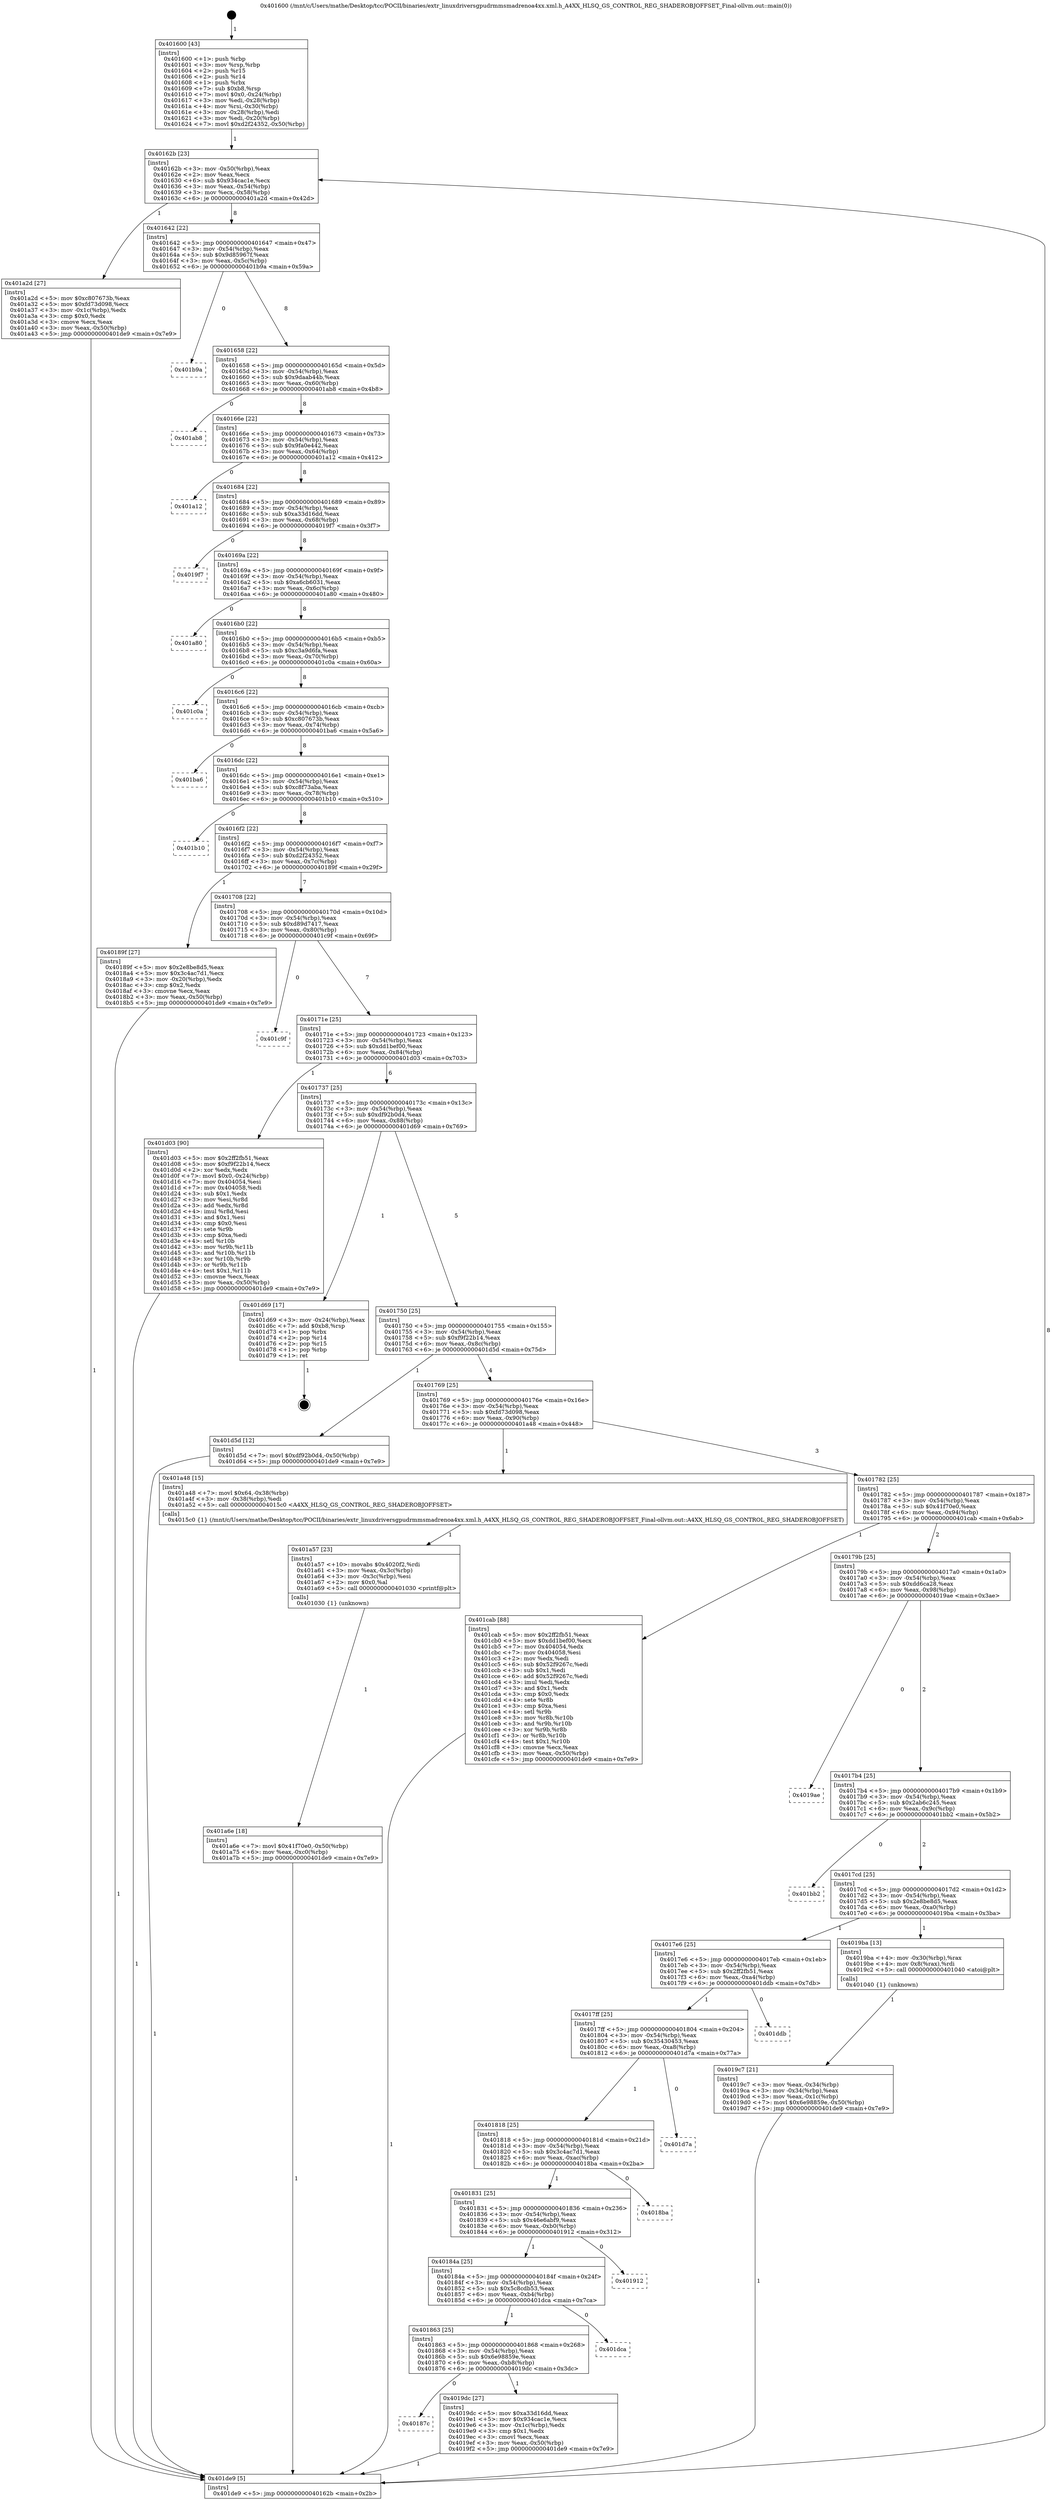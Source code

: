 digraph "0x401600" {
  label = "0x401600 (/mnt/c/Users/mathe/Desktop/tcc/POCII/binaries/extr_linuxdriversgpudrmmsmadrenoa4xx.xml.h_A4XX_HLSQ_GS_CONTROL_REG_SHADEROBJOFFSET_Final-ollvm.out::main(0))"
  labelloc = "t"
  node[shape=record]

  Entry [label="",width=0.3,height=0.3,shape=circle,fillcolor=black,style=filled]
  "0x40162b" [label="{
     0x40162b [23]\l
     | [instrs]\l
     &nbsp;&nbsp;0x40162b \<+3\>: mov -0x50(%rbp),%eax\l
     &nbsp;&nbsp;0x40162e \<+2\>: mov %eax,%ecx\l
     &nbsp;&nbsp;0x401630 \<+6\>: sub $0x934cac1e,%ecx\l
     &nbsp;&nbsp;0x401636 \<+3\>: mov %eax,-0x54(%rbp)\l
     &nbsp;&nbsp;0x401639 \<+3\>: mov %ecx,-0x58(%rbp)\l
     &nbsp;&nbsp;0x40163c \<+6\>: je 0000000000401a2d \<main+0x42d\>\l
  }"]
  "0x401a2d" [label="{
     0x401a2d [27]\l
     | [instrs]\l
     &nbsp;&nbsp;0x401a2d \<+5\>: mov $0xc807673b,%eax\l
     &nbsp;&nbsp;0x401a32 \<+5\>: mov $0xfd73d098,%ecx\l
     &nbsp;&nbsp;0x401a37 \<+3\>: mov -0x1c(%rbp),%edx\l
     &nbsp;&nbsp;0x401a3a \<+3\>: cmp $0x0,%edx\l
     &nbsp;&nbsp;0x401a3d \<+3\>: cmove %ecx,%eax\l
     &nbsp;&nbsp;0x401a40 \<+3\>: mov %eax,-0x50(%rbp)\l
     &nbsp;&nbsp;0x401a43 \<+5\>: jmp 0000000000401de9 \<main+0x7e9\>\l
  }"]
  "0x401642" [label="{
     0x401642 [22]\l
     | [instrs]\l
     &nbsp;&nbsp;0x401642 \<+5\>: jmp 0000000000401647 \<main+0x47\>\l
     &nbsp;&nbsp;0x401647 \<+3\>: mov -0x54(%rbp),%eax\l
     &nbsp;&nbsp;0x40164a \<+5\>: sub $0x9d85967f,%eax\l
     &nbsp;&nbsp;0x40164f \<+3\>: mov %eax,-0x5c(%rbp)\l
     &nbsp;&nbsp;0x401652 \<+6\>: je 0000000000401b9a \<main+0x59a\>\l
  }"]
  Exit [label="",width=0.3,height=0.3,shape=circle,fillcolor=black,style=filled,peripheries=2]
  "0x401b9a" [label="{
     0x401b9a\l
  }", style=dashed]
  "0x401658" [label="{
     0x401658 [22]\l
     | [instrs]\l
     &nbsp;&nbsp;0x401658 \<+5\>: jmp 000000000040165d \<main+0x5d\>\l
     &nbsp;&nbsp;0x40165d \<+3\>: mov -0x54(%rbp),%eax\l
     &nbsp;&nbsp;0x401660 \<+5\>: sub $0x9daab44b,%eax\l
     &nbsp;&nbsp;0x401665 \<+3\>: mov %eax,-0x60(%rbp)\l
     &nbsp;&nbsp;0x401668 \<+6\>: je 0000000000401ab8 \<main+0x4b8\>\l
  }"]
  "0x401a6e" [label="{
     0x401a6e [18]\l
     | [instrs]\l
     &nbsp;&nbsp;0x401a6e \<+7\>: movl $0x41f70e0,-0x50(%rbp)\l
     &nbsp;&nbsp;0x401a75 \<+6\>: mov %eax,-0xc0(%rbp)\l
     &nbsp;&nbsp;0x401a7b \<+5\>: jmp 0000000000401de9 \<main+0x7e9\>\l
  }"]
  "0x401ab8" [label="{
     0x401ab8\l
  }", style=dashed]
  "0x40166e" [label="{
     0x40166e [22]\l
     | [instrs]\l
     &nbsp;&nbsp;0x40166e \<+5\>: jmp 0000000000401673 \<main+0x73\>\l
     &nbsp;&nbsp;0x401673 \<+3\>: mov -0x54(%rbp),%eax\l
     &nbsp;&nbsp;0x401676 \<+5\>: sub $0x9fa0e442,%eax\l
     &nbsp;&nbsp;0x40167b \<+3\>: mov %eax,-0x64(%rbp)\l
     &nbsp;&nbsp;0x40167e \<+6\>: je 0000000000401a12 \<main+0x412\>\l
  }"]
  "0x401a57" [label="{
     0x401a57 [23]\l
     | [instrs]\l
     &nbsp;&nbsp;0x401a57 \<+10\>: movabs $0x4020f2,%rdi\l
     &nbsp;&nbsp;0x401a61 \<+3\>: mov %eax,-0x3c(%rbp)\l
     &nbsp;&nbsp;0x401a64 \<+3\>: mov -0x3c(%rbp),%esi\l
     &nbsp;&nbsp;0x401a67 \<+2\>: mov $0x0,%al\l
     &nbsp;&nbsp;0x401a69 \<+5\>: call 0000000000401030 \<printf@plt\>\l
     | [calls]\l
     &nbsp;&nbsp;0x401030 \{1\} (unknown)\l
  }"]
  "0x401a12" [label="{
     0x401a12\l
  }", style=dashed]
  "0x401684" [label="{
     0x401684 [22]\l
     | [instrs]\l
     &nbsp;&nbsp;0x401684 \<+5\>: jmp 0000000000401689 \<main+0x89\>\l
     &nbsp;&nbsp;0x401689 \<+3\>: mov -0x54(%rbp),%eax\l
     &nbsp;&nbsp;0x40168c \<+5\>: sub $0xa33d16dd,%eax\l
     &nbsp;&nbsp;0x401691 \<+3\>: mov %eax,-0x68(%rbp)\l
     &nbsp;&nbsp;0x401694 \<+6\>: je 00000000004019f7 \<main+0x3f7\>\l
  }"]
  "0x40187c" [label="{
     0x40187c\l
  }", style=dashed]
  "0x4019f7" [label="{
     0x4019f7\l
  }", style=dashed]
  "0x40169a" [label="{
     0x40169a [22]\l
     | [instrs]\l
     &nbsp;&nbsp;0x40169a \<+5\>: jmp 000000000040169f \<main+0x9f\>\l
     &nbsp;&nbsp;0x40169f \<+3\>: mov -0x54(%rbp),%eax\l
     &nbsp;&nbsp;0x4016a2 \<+5\>: sub $0xa6cb6031,%eax\l
     &nbsp;&nbsp;0x4016a7 \<+3\>: mov %eax,-0x6c(%rbp)\l
     &nbsp;&nbsp;0x4016aa \<+6\>: je 0000000000401a80 \<main+0x480\>\l
  }"]
  "0x4019dc" [label="{
     0x4019dc [27]\l
     | [instrs]\l
     &nbsp;&nbsp;0x4019dc \<+5\>: mov $0xa33d16dd,%eax\l
     &nbsp;&nbsp;0x4019e1 \<+5\>: mov $0x934cac1e,%ecx\l
     &nbsp;&nbsp;0x4019e6 \<+3\>: mov -0x1c(%rbp),%edx\l
     &nbsp;&nbsp;0x4019e9 \<+3\>: cmp $0x1,%edx\l
     &nbsp;&nbsp;0x4019ec \<+3\>: cmovl %ecx,%eax\l
     &nbsp;&nbsp;0x4019ef \<+3\>: mov %eax,-0x50(%rbp)\l
     &nbsp;&nbsp;0x4019f2 \<+5\>: jmp 0000000000401de9 \<main+0x7e9\>\l
  }"]
  "0x401a80" [label="{
     0x401a80\l
  }", style=dashed]
  "0x4016b0" [label="{
     0x4016b0 [22]\l
     | [instrs]\l
     &nbsp;&nbsp;0x4016b0 \<+5\>: jmp 00000000004016b5 \<main+0xb5\>\l
     &nbsp;&nbsp;0x4016b5 \<+3\>: mov -0x54(%rbp),%eax\l
     &nbsp;&nbsp;0x4016b8 \<+5\>: sub $0xc3a9d6fa,%eax\l
     &nbsp;&nbsp;0x4016bd \<+3\>: mov %eax,-0x70(%rbp)\l
     &nbsp;&nbsp;0x4016c0 \<+6\>: je 0000000000401c0a \<main+0x60a\>\l
  }"]
  "0x401863" [label="{
     0x401863 [25]\l
     | [instrs]\l
     &nbsp;&nbsp;0x401863 \<+5\>: jmp 0000000000401868 \<main+0x268\>\l
     &nbsp;&nbsp;0x401868 \<+3\>: mov -0x54(%rbp),%eax\l
     &nbsp;&nbsp;0x40186b \<+5\>: sub $0x6e98859e,%eax\l
     &nbsp;&nbsp;0x401870 \<+6\>: mov %eax,-0xb8(%rbp)\l
     &nbsp;&nbsp;0x401876 \<+6\>: je 00000000004019dc \<main+0x3dc\>\l
  }"]
  "0x401c0a" [label="{
     0x401c0a\l
  }", style=dashed]
  "0x4016c6" [label="{
     0x4016c6 [22]\l
     | [instrs]\l
     &nbsp;&nbsp;0x4016c6 \<+5\>: jmp 00000000004016cb \<main+0xcb\>\l
     &nbsp;&nbsp;0x4016cb \<+3\>: mov -0x54(%rbp),%eax\l
     &nbsp;&nbsp;0x4016ce \<+5\>: sub $0xc807673b,%eax\l
     &nbsp;&nbsp;0x4016d3 \<+3\>: mov %eax,-0x74(%rbp)\l
     &nbsp;&nbsp;0x4016d6 \<+6\>: je 0000000000401ba6 \<main+0x5a6\>\l
  }"]
  "0x401dca" [label="{
     0x401dca\l
  }", style=dashed]
  "0x401ba6" [label="{
     0x401ba6\l
  }", style=dashed]
  "0x4016dc" [label="{
     0x4016dc [22]\l
     | [instrs]\l
     &nbsp;&nbsp;0x4016dc \<+5\>: jmp 00000000004016e1 \<main+0xe1\>\l
     &nbsp;&nbsp;0x4016e1 \<+3\>: mov -0x54(%rbp),%eax\l
     &nbsp;&nbsp;0x4016e4 \<+5\>: sub $0xc8f73aba,%eax\l
     &nbsp;&nbsp;0x4016e9 \<+3\>: mov %eax,-0x78(%rbp)\l
     &nbsp;&nbsp;0x4016ec \<+6\>: je 0000000000401b10 \<main+0x510\>\l
  }"]
  "0x40184a" [label="{
     0x40184a [25]\l
     | [instrs]\l
     &nbsp;&nbsp;0x40184a \<+5\>: jmp 000000000040184f \<main+0x24f\>\l
     &nbsp;&nbsp;0x40184f \<+3\>: mov -0x54(%rbp),%eax\l
     &nbsp;&nbsp;0x401852 \<+5\>: sub $0x5c8cdb53,%eax\l
     &nbsp;&nbsp;0x401857 \<+6\>: mov %eax,-0xb4(%rbp)\l
     &nbsp;&nbsp;0x40185d \<+6\>: je 0000000000401dca \<main+0x7ca\>\l
  }"]
  "0x401b10" [label="{
     0x401b10\l
  }", style=dashed]
  "0x4016f2" [label="{
     0x4016f2 [22]\l
     | [instrs]\l
     &nbsp;&nbsp;0x4016f2 \<+5\>: jmp 00000000004016f7 \<main+0xf7\>\l
     &nbsp;&nbsp;0x4016f7 \<+3\>: mov -0x54(%rbp),%eax\l
     &nbsp;&nbsp;0x4016fa \<+5\>: sub $0xd2f24352,%eax\l
     &nbsp;&nbsp;0x4016ff \<+3\>: mov %eax,-0x7c(%rbp)\l
     &nbsp;&nbsp;0x401702 \<+6\>: je 000000000040189f \<main+0x29f\>\l
  }"]
  "0x401912" [label="{
     0x401912\l
  }", style=dashed]
  "0x40189f" [label="{
     0x40189f [27]\l
     | [instrs]\l
     &nbsp;&nbsp;0x40189f \<+5\>: mov $0x2e8be8d5,%eax\l
     &nbsp;&nbsp;0x4018a4 \<+5\>: mov $0x3c4ac7d1,%ecx\l
     &nbsp;&nbsp;0x4018a9 \<+3\>: mov -0x20(%rbp),%edx\l
     &nbsp;&nbsp;0x4018ac \<+3\>: cmp $0x2,%edx\l
     &nbsp;&nbsp;0x4018af \<+3\>: cmovne %ecx,%eax\l
     &nbsp;&nbsp;0x4018b2 \<+3\>: mov %eax,-0x50(%rbp)\l
     &nbsp;&nbsp;0x4018b5 \<+5\>: jmp 0000000000401de9 \<main+0x7e9\>\l
  }"]
  "0x401708" [label="{
     0x401708 [22]\l
     | [instrs]\l
     &nbsp;&nbsp;0x401708 \<+5\>: jmp 000000000040170d \<main+0x10d\>\l
     &nbsp;&nbsp;0x40170d \<+3\>: mov -0x54(%rbp),%eax\l
     &nbsp;&nbsp;0x401710 \<+5\>: sub $0xd89d7417,%eax\l
     &nbsp;&nbsp;0x401715 \<+3\>: mov %eax,-0x80(%rbp)\l
     &nbsp;&nbsp;0x401718 \<+6\>: je 0000000000401c9f \<main+0x69f\>\l
  }"]
  "0x401de9" [label="{
     0x401de9 [5]\l
     | [instrs]\l
     &nbsp;&nbsp;0x401de9 \<+5\>: jmp 000000000040162b \<main+0x2b\>\l
  }"]
  "0x401600" [label="{
     0x401600 [43]\l
     | [instrs]\l
     &nbsp;&nbsp;0x401600 \<+1\>: push %rbp\l
     &nbsp;&nbsp;0x401601 \<+3\>: mov %rsp,%rbp\l
     &nbsp;&nbsp;0x401604 \<+2\>: push %r15\l
     &nbsp;&nbsp;0x401606 \<+2\>: push %r14\l
     &nbsp;&nbsp;0x401608 \<+1\>: push %rbx\l
     &nbsp;&nbsp;0x401609 \<+7\>: sub $0xb8,%rsp\l
     &nbsp;&nbsp;0x401610 \<+7\>: movl $0x0,-0x24(%rbp)\l
     &nbsp;&nbsp;0x401617 \<+3\>: mov %edi,-0x28(%rbp)\l
     &nbsp;&nbsp;0x40161a \<+4\>: mov %rsi,-0x30(%rbp)\l
     &nbsp;&nbsp;0x40161e \<+3\>: mov -0x28(%rbp),%edi\l
     &nbsp;&nbsp;0x401621 \<+3\>: mov %edi,-0x20(%rbp)\l
     &nbsp;&nbsp;0x401624 \<+7\>: movl $0xd2f24352,-0x50(%rbp)\l
  }"]
  "0x401831" [label="{
     0x401831 [25]\l
     | [instrs]\l
     &nbsp;&nbsp;0x401831 \<+5\>: jmp 0000000000401836 \<main+0x236\>\l
     &nbsp;&nbsp;0x401836 \<+3\>: mov -0x54(%rbp),%eax\l
     &nbsp;&nbsp;0x401839 \<+5\>: sub $0x46e6abf9,%eax\l
     &nbsp;&nbsp;0x40183e \<+6\>: mov %eax,-0xb0(%rbp)\l
     &nbsp;&nbsp;0x401844 \<+6\>: je 0000000000401912 \<main+0x312\>\l
  }"]
  "0x401c9f" [label="{
     0x401c9f\l
  }", style=dashed]
  "0x40171e" [label="{
     0x40171e [25]\l
     | [instrs]\l
     &nbsp;&nbsp;0x40171e \<+5\>: jmp 0000000000401723 \<main+0x123\>\l
     &nbsp;&nbsp;0x401723 \<+3\>: mov -0x54(%rbp),%eax\l
     &nbsp;&nbsp;0x401726 \<+5\>: sub $0xdd1bef00,%eax\l
     &nbsp;&nbsp;0x40172b \<+6\>: mov %eax,-0x84(%rbp)\l
     &nbsp;&nbsp;0x401731 \<+6\>: je 0000000000401d03 \<main+0x703\>\l
  }"]
  "0x4018ba" [label="{
     0x4018ba\l
  }", style=dashed]
  "0x401d03" [label="{
     0x401d03 [90]\l
     | [instrs]\l
     &nbsp;&nbsp;0x401d03 \<+5\>: mov $0x2ff2fb51,%eax\l
     &nbsp;&nbsp;0x401d08 \<+5\>: mov $0xf9f22b14,%ecx\l
     &nbsp;&nbsp;0x401d0d \<+2\>: xor %edx,%edx\l
     &nbsp;&nbsp;0x401d0f \<+7\>: movl $0x0,-0x24(%rbp)\l
     &nbsp;&nbsp;0x401d16 \<+7\>: mov 0x404054,%esi\l
     &nbsp;&nbsp;0x401d1d \<+7\>: mov 0x404058,%edi\l
     &nbsp;&nbsp;0x401d24 \<+3\>: sub $0x1,%edx\l
     &nbsp;&nbsp;0x401d27 \<+3\>: mov %esi,%r8d\l
     &nbsp;&nbsp;0x401d2a \<+3\>: add %edx,%r8d\l
     &nbsp;&nbsp;0x401d2d \<+4\>: imul %r8d,%esi\l
     &nbsp;&nbsp;0x401d31 \<+3\>: and $0x1,%esi\l
     &nbsp;&nbsp;0x401d34 \<+3\>: cmp $0x0,%esi\l
     &nbsp;&nbsp;0x401d37 \<+4\>: sete %r9b\l
     &nbsp;&nbsp;0x401d3b \<+3\>: cmp $0xa,%edi\l
     &nbsp;&nbsp;0x401d3e \<+4\>: setl %r10b\l
     &nbsp;&nbsp;0x401d42 \<+3\>: mov %r9b,%r11b\l
     &nbsp;&nbsp;0x401d45 \<+3\>: and %r10b,%r11b\l
     &nbsp;&nbsp;0x401d48 \<+3\>: xor %r10b,%r9b\l
     &nbsp;&nbsp;0x401d4b \<+3\>: or %r9b,%r11b\l
     &nbsp;&nbsp;0x401d4e \<+4\>: test $0x1,%r11b\l
     &nbsp;&nbsp;0x401d52 \<+3\>: cmovne %ecx,%eax\l
     &nbsp;&nbsp;0x401d55 \<+3\>: mov %eax,-0x50(%rbp)\l
     &nbsp;&nbsp;0x401d58 \<+5\>: jmp 0000000000401de9 \<main+0x7e9\>\l
  }"]
  "0x401737" [label="{
     0x401737 [25]\l
     | [instrs]\l
     &nbsp;&nbsp;0x401737 \<+5\>: jmp 000000000040173c \<main+0x13c\>\l
     &nbsp;&nbsp;0x40173c \<+3\>: mov -0x54(%rbp),%eax\l
     &nbsp;&nbsp;0x40173f \<+5\>: sub $0xdf92b0d4,%eax\l
     &nbsp;&nbsp;0x401744 \<+6\>: mov %eax,-0x88(%rbp)\l
     &nbsp;&nbsp;0x40174a \<+6\>: je 0000000000401d69 \<main+0x769\>\l
  }"]
  "0x401818" [label="{
     0x401818 [25]\l
     | [instrs]\l
     &nbsp;&nbsp;0x401818 \<+5\>: jmp 000000000040181d \<main+0x21d\>\l
     &nbsp;&nbsp;0x40181d \<+3\>: mov -0x54(%rbp),%eax\l
     &nbsp;&nbsp;0x401820 \<+5\>: sub $0x3c4ac7d1,%eax\l
     &nbsp;&nbsp;0x401825 \<+6\>: mov %eax,-0xac(%rbp)\l
     &nbsp;&nbsp;0x40182b \<+6\>: je 00000000004018ba \<main+0x2ba\>\l
  }"]
  "0x401d69" [label="{
     0x401d69 [17]\l
     | [instrs]\l
     &nbsp;&nbsp;0x401d69 \<+3\>: mov -0x24(%rbp),%eax\l
     &nbsp;&nbsp;0x401d6c \<+7\>: add $0xb8,%rsp\l
     &nbsp;&nbsp;0x401d73 \<+1\>: pop %rbx\l
     &nbsp;&nbsp;0x401d74 \<+2\>: pop %r14\l
     &nbsp;&nbsp;0x401d76 \<+2\>: pop %r15\l
     &nbsp;&nbsp;0x401d78 \<+1\>: pop %rbp\l
     &nbsp;&nbsp;0x401d79 \<+1\>: ret\l
  }"]
  "0x401750" [label="{
     0x401750 [25]\l
     | [instrs]\l
     &nbsp;&nbsp;0x401750 \<+5\>: jmp 0000000000401755 \<main+0x155\>\l
     &nbsp;&nbsp;0x401755 \<+3\>: mov -0x54(%rbp),%eax\l
     &nbsp;&nbsp;0x401758 \<+5\>: sub $0xf9f22b14,%eax\l
     &nbsp;&nbsp;0x40175d \<+6\>: mov %eax,-0x8c(%rbp)\l
     &nbsp;&nbsp;0x401763 \<+6\>: je 0000000000401d5d \<main+0x75d\>\l
  }"]
  "0x401d7a" [label="{
     0x401d7a\l
  }", style=dashed]
  "0x401d5d" [label="{
     0x401d5d [12]\l
     | [instrs]\l
     &nbsp;&nbsp;0x401d5d \<+7\>: movl $0xdf92b0d4,-0x50(%rbp)\l
     &nbsp;&nbsp;0x401d64 \<+5\>: jmp 0000000000401de9 \<main+0x7e9\>\l
  }"]
  "0x401769" [label="{
     0x401769 [25]\l
     | [instrs]\l
     &nbsp;&nbsp;0x401769 \<+5\>: jmp 000000000040176e \<main+0x16e\>\l
     &nbsp;&nbsp;0x40176e \<+3\>: mov -0x54(%rbp),%eax\l
     &nbsp;&nbsp;0x401771 \<+5\>: sub $0xfd73d098,%eax\l
     &nbsp;&nbsp;0x401776 \<+6\>: mov %eax,-0x90(%rbp)\l
     &nbsp;&nbsp;0x40177c \<+6\>: je 0000000000401a48 \<main+0x448\>\l
  }"]
  "0x4017ff" [label="{
     0x4017ff [25]\l
     | [instrs]\l
     &nbsp;&nbsp;0x4017ff \<+5\>: jmp 0000000000401804 \<main+0x204\>\l
     &nbsp;&nbsp;0x401804 \<+3\>: mov -0x54(%rbp),%eax\l
     &nbsp;&nbsp;0x401807 \<+5\>: sub $0x35430453,%eax\l
     &nbsp;&nbsp;0x40180c \<+6\>: mov %eax,-0xa8(%rbp)\l
     &nbsp;&nbsp;0x401812 \<+6\>: je 0000000000401d7a \<main+0x77a\>\l
  }"]
  "0x401a48" [label="{
     0x401a48 [15]\l
     | [instrs]\l
     &nbsp;&nbsp;0x401a48 \<+7\>: movl $0x64,-0x38(%rbp)\l
     &nbsp;&nbsp;0x401a4f \<+3\>: mov -0x38(%rbp),%edi\l
     &nbsp;&nbsp;0x401a52 \<+5\>: call 00000000004015c0 \<A4XX_HLSQ_GS_CONTROL_REG_SHADEROBJOFFSET\>\l
     | [calls]\l
     &nbsp;&nbsp;0x4015c0 \{1\} (/mnt/c/Users/mathe/Desktop/tcc/POCII/binaries/extr_linuxdriversgpudrmmsmadrenoa4xx.xml.h_A4XX_HLSQ_GS_CONTROL_REG_SHADEROBJOFFSET_Final-ollvm.out::A4XX_HLSQ_GS_CONTROL_REG_SHADEROBJOFFSET)\l
  }"]
  "0x401782" [label="{
     0x401782 [25]\l
     | [instrs]\l
     &nbsp;&nbsp;0x401782 \<+5\>: jmp 0000000000401787 \<main+0x187\>\l
     &nbsp;&nbsp;0x401787 \<+3\>: mov -0x54(%rbp),%eax\l
     &nbsp;&nbsp;0x40178a \<+5\>: sub $0x41f70e0,%eax\l
     &nbsp;&nbsp;0x40178f \<+6\>: mov %eax,-0x94(%rbp)\l
     &nbsp;&nbsp;0x401795 \<+6\>: je 0000000000401cab \<main+0x6ab\>\l
  }"]
  "0x401ddb" [label="{
     0x401ddb\l
  }", style=dashed]
  "0x401cab" [label="{
     0x401cab [88]\l
     | [instrs]\l
     &nbsp;&nbsp;0x401cab \<+5\>: mov $0x2ff2fb51,%eax\l
     &nbsp;&nbsp;0x401cb0 \<+5\>: mov $0xdd1bef00,%ecx\l
     &nbsp;&nbsp;0x401cb5 \<+7\>: mov 0x404054,%edx\l
     &nbsp;&nbsp;0x401cbc \<+7\>: mov 0x404058,%esi\l
     &nbsp;&nbsp;0x401cc3 \<+2\>: mov %edx,%edi\l
     &nbsp;&nbsp;0x401cc5 \<+6\>: sub $0x52f9267c,%edi\l
     &nbsp;&nbsp;0x401ccb \<+3\>: sub $0x1,%edi\l
     &nbsp;&nbsp;0x401cce \<+6\>: add $0x52f9267c,%edi\l
     &nbsp;&nbsp;0x401cd4 \<+3\>: imul %edi,%edx\l
     &nbsp;&nbsp;0x401cd7 \<+3\>: and $0x1,%edx\l
     &nbsp;&nbsp;0x401cda \<+3\>: cmp $0x0,%edx\l
     &nbsp;&nbsp;0x401cdd \<+4\>: sete %r8b\l
     &nbsp;&nbsp;0x401ce1 \<+3\>: cmp $0xa,%esi\l
     &nbsp;&nbsp;0x401ce4 \<+4\>: setl %r9b\l
     &nbsp;&nbsp;0x401ce8 \<+3\>: mov %r8b,%r10b\l
     &nbsp;&nbsp;0x401ceb \<+3\>: and %r9b,%r10b\l
     &nbsp;&nbsp;0x401cee \<+3\>: xor %r9b,%r8b\l
     &nbsp;&nbsp;0x401cf1 \<+3\>: or %r8b,%r10b\l
     &nbsp;&nbsp;0x401cf4 \<+4\>: test $0x1,%r10b\l
     &nbsp;&nbsp;0x401cf8 \<+3\>: cmovne %ecx,%eax\l
     &nbsp;&nbsp;0x401cfb \<+3\>: mov %eax,-0x50(%rbp)\l
     &nbsp;&nbsp;0x401cfe \<+5\>: jmp 0000000000401de9 \<main+0x7e9\>\l
  }"]
  "0x40179b" [label="{
     0x40179b [25]\l
     | [instrs]\l
     &nbsp;&nbsp;0x40179b \<+5\>: jmp 00000000004017a0 \<main+0x1a0\>\l
     &nbsp;&nbsp;0x4017a0 \<+3\>: mov -0x54(%rbp),%eax\l
     &nbsp;&nbsp;0x4017a3 \<+5\>: sub $0xdd6ca28,%eax\l
     &nbsp;&nbsp;0x4017a8 \<+6\>: mov %eax,-0x98(%rbp)\l
     &nbsp;&nbsp;0x4017ae \<+6\>: je 00000000004019ae \<main+0x3ae\>\l
  }"]
  "0x4019c7" [label="{
     0x4019c7 [21]\l
     | [instrs]\l
     &nbsp;&nbsp;0x4019c7 \<+3\>: mov %eax,-0x34(%rbp)\l
     &nbsp;&nbsp;0x4019ca \<+3\>: mov -0x34(%rbp),%eax\l
     &nbsp;&nbsp;0x4019cd \<+3\>: mov %eax,-0x1c(%rbp)\l
     &nbsp;&nbsp;0x4019d0 \<+7\>: movl $0x6e98859e,-0x50(%rbp)\l
     &nbsp;&nbsp;0x4019d7 \<+5\>: jmp 0000000000401de9 \<main+0x7e9\>\l
  }"]
  "0x4019ae" [label="{
     0x4019ae\l
  }", style=dashed]
  "0x4017b4" [label="{
     0x4017b4 [25]\l
     | [instrs]\l
     &nbsp;&nbsp;0x4017b4 \<+5\>: jmp 00000000004017b9 \<main+0x1b9\>\l
     &nbsp;&nbsp;0x4017b9 \<+3\>: mov -0x54(%rbp),%eax\l
     &nbsp;&nbsp;0x4017bc \<+5\>: sub $0x2ab6c245,%eax\l
     &nbsp;&nbsp;0x4017c1 \<+6\>: mov %eax,-0x9c(%rbp)\l
     &nbsp;&nbsp;0x4017c7 \<+6\>: je 0000000000401bb2 \<main+0x5b2\>\l
  }"]
  "0x4017e6" [label="{
     0x4017e6 [25]\l
     | [instrs]\l
     &nbsp;&nbsp;0x4017e6 \<+5\>: jmp 00000000004017eb \<main+0x1eb\>\l
     &nbsp;&nbsp;0x4017eb \<+3\>: mov -0x54(%rbp),%eax\l
     &nbsp;&nbsp;0x4017ee \<+5\>: sub $0x2ff2fb51,%eax\l
     &nbsp;&nbsp;0x4017f3 \<+6\>: mov %eax,-0xa4(%rbp)\l
     &nbsp;&nbsp;0x4017f9 \<+6\>: je 0000000000401ddb \<main+0x7db\>\l
  }"]
  "0x401bb2" [label="{
     0x401bb2\l
  }", style=dashed]
  "0x4017cd" [label="{
     0x4017cd [25]\l
     | [instrs]\l
     &nbsp;&nbsp;0x4017cd \<+5\>: jmp 00000000004017d2 \<main+0x1d2\>\l
     &nbsp;&nbsp;0x4017d2 \<+3\>: mov -0x54(%rbp),%eax\l
     &nbsp;&nbsp;0x4017d5 \<+5\>: sub $0x2e8be8d5,%eax\l
     &nbsp;&nbsp;0x4017da \<+6\>: mov %eax,-0xa0(%rbp)\l
     &nbsp;&nbsp;0x4017e0 \<+6\>: je 00000000004019ba \<main+0x3ba\>\l
  }"]
  "0x4019ba" [label="{
     0x4019ba [13]\l
     | [instrs]\l
     &nbsp;&nbsp;0x4019ba \<+4\>: mov -0x30(%rbp),%rax\l
     &nbsp;&nbsp;0x4019be \<+4\>: mov 0x8(%rax),%rdi\l
     &nbsp;&nbsp;0x4019c2 \<+5\>: call 0000000000401040 \<atoi@plt\>\l
     | [calls]\l
     &nbsp;&nbsp;0x401040 \{1\} (unknown)\l
  }"]
  Entry -> "0x401600" [label=" 1"]
  "0x40162b" -> "0x401a2d" [label=" 1"]
  "0x40162b" -> "0x401642" [label=" 8"]
  "0x401d69" -> Exit [label=" 1"]
  "0x401642" -> "0x401b9a" [label=" 0"]
  "0x401642" -> "0x401658" [label=" 8"]
  "0x401d5d" -> "0x401de9" [label=" 1"]
  "0x401658" -> "0x401ab8" [label=" 0"]
  "0x401658" -> "0x40166e" [label=" 8"]
  "0x401d03" -> "0x401de9" [label=" 1"]
  "0x40166e" -> "0x401a12" [label=" 0"]
  "0x40166e" -> "0x401684" [label=" 8"]
  "0x401cab" -> "0x401de9" [label=" 1"]
  "0x401684" -> "0x4019f7" [label=" 0"]
  "0x401684" -> "0x40169a" [label=" 8"]
  "0x401a6e" -> "0x401de9" [label=" 1"]
  "0x40169a" -> "0x401a80" [label=" 0"]
  "0x40169a" -> "0x4016b0" [label=" 8"]
  "0x401a57" -> "0x401a6e" [label=" 1"]
  "0x4016b0" -> "0x401c0a" [label=" 0"]
  "0x4016b0" -> "0x4016c6" [label=" 8"]
  "0x401a2d" -> "0x401de9" [label=" 1"]
  "0x4016c6" -> "0x401ba6" [label=" 0"]
  "0x4016c6" -> "0x4016dc" [label=" 8"]
  "0x4019dc" -> "0x401de9" [label=" 1"]
  "0x4016dc" -> "0x401b10" [label=" 0"]
  "0x4016dc" -> "0x4016f2" [label=" 8"]
  "0x401863" -> "0x4019dc" [label=" 1"]
  "0x4016f2" -> "0x40189f" [label=" 1"]
  "0x4016f2" -> "0x401708" [label=" 7"]
  "0x40189f" -> "0x401de9" [label=" 1"]
  "0x401600" -> "0x40162b" [label=" 1"]
  "0x401de9" -> "0x40162b" [label=" 8"]
  "0x401a48" -> "0x401a57" [label=" 1"]
  "0x401708" -> "0x401c9f" [label=" 0"]
  "0x401708" -> "0x40171e" [label=" 7"]
  "0x40184a" -> "0x401dca" [label=" 0"]
  "0x40171e" -> "0x401d03" [label=" 1"]
  "0x40171e" -> "0x401737" [label=" 6"]
  "0x401863" -> "0x40187c" [label=" 0"]
  "0x401737" -> "0x401d69" [label=" 1"]
  "0x401737" -> "0x401750" [label=" 5"]
  "0x401831" -> "0x401912" [label=" 0"]
  "0x401750" -> "0x401d5d" [label=" 1"]
  "0x401750" -> "0x401769" [label=" 4"]
  "0x40184a" -> "0x401863" [label=" 1"]
  "0x401769" -> "0x401a48" [label=" 1"]
  "0x401769" -> "0x401782" [label=" 3"]
  "0x401818" -> "0x4018ba" [label=" 0"]
  "0x401782" -> "0x401cab" [label=" 1"]
  "0x401782" -> "0x40179b" [label=" 2"]
  "0x401831" -> "0x40184a" [label=" 1"]
  "0x40179b" -> "0x4019ae" [label=" 0"]
  "0x40179b" -> "0x4017b4" [label=" 2"]
  "0x4017ff" -> "0x401d7a" [label=" 0"]
  "0x4017b4" -> "0x401bb2" [label=" 0"]
  "0x4017b4" -> "0x4017cd" [label=" 2"]
  "0x401818" -> "0x401831" [label=" 1"]
  "0x4017cd" -> "0x4019ba" [label=" 1"]
  "0x4017cd" -> "0x4017e6" [label=" 1"]
  "0x4019ba" -> "0x4019c7" [label=" 1"]
  "0x4019c7" -> "0x401de9" [label=" 1"]
  "0x4017ff" -> "0x401818" [label=" 1"]
  "0x4017e6" -> "0x401ddb" [label=" 0"]
  "0x4017e6" -> "0x4017ff" [label=" 1"]
}
